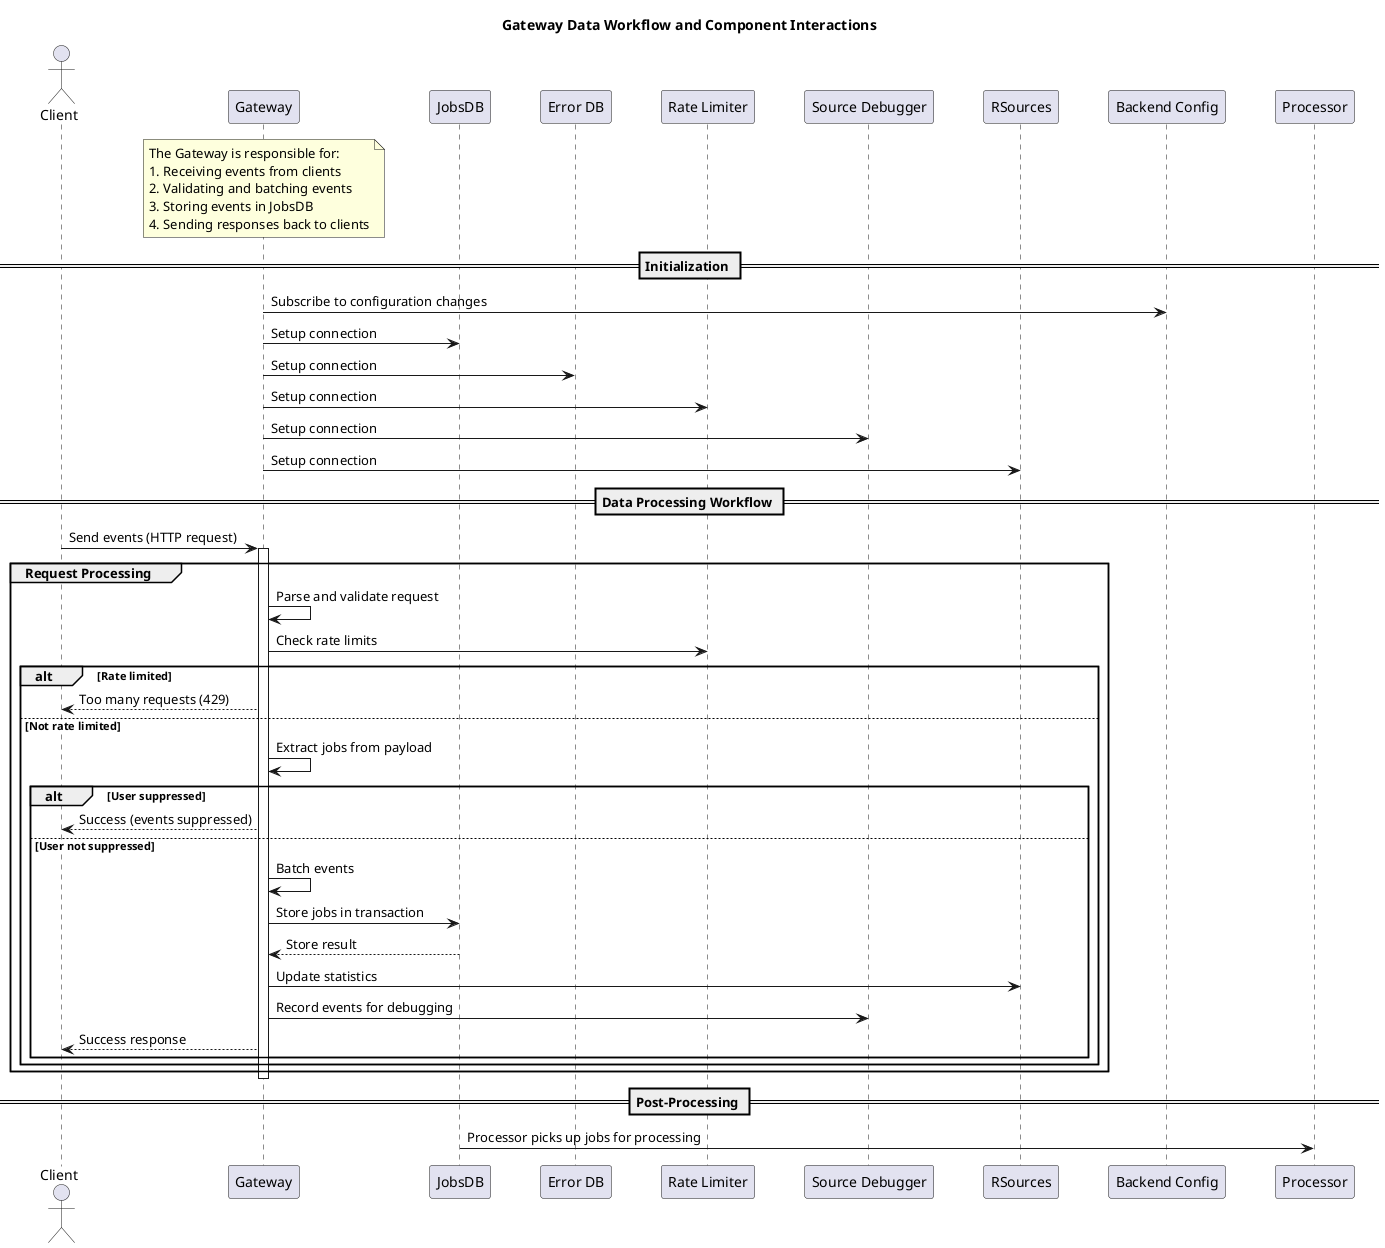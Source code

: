 @startuml Gateway Sequence Diagram

skinparam ParticipantPadding 20
skinparam BoxPadding 10

title Gateway Data Workflow and Component Interactions

actor Client
participant "Gateway" as gateway
participant "JobsDB" as jobsDB
participant "Error DB" as errDB
participant "Rate Limiter" as rateLimiter
participant "Source Debugger" as sourceDebugger
participant "RSources" as rsources
participant "Backend Config" as backendConfig
participant "Processor" as processor

note over gateway
  The Gateway is responsible for:
  1. Receiving events from clients
  2. Validating and batching events
  3. Storing events in JobsDB
  4. Sending responses back to clients
end note

== Initialization ==
gateway -> backendConfig: Subscribe to configuration changes
gateway -> jobsDB: Setup connection
gateway -> errDB: Setup connection
gateway -> rateLimiter: Setup connection
gateway -> sourceDebugger: Setup connection
gateway -> rsources: Setup connection

== Data Processing Workflow ==

Client -> gateway: Send events (HTTP request)
activate gateway

group Request Processing
    gateway -> gateway: Parse and validate request
    gateway -> rateLimiter: Check rate limits
    alt Rate limited
        gateway --> Client: Too many requests (429)
    else Not rate limited
        gateway -> gateway: Extract jobs from payload

        alt User suppressed
            gateway --> Client: Success (events suppressed)
        else User not suppressed
            gateway -> gateway: Batch events

            gateway -> jobsDB: Store jobs in transaction
            jobsDB --> gateway: Store result

            gateway -> rsources: Update statistics

            gateway -> sourceDebugger: Record events for debugging

            gateway --> Client: Success response
        end
    end
end

deactivate gateway

== Post-Processing ==
jobsDB -> processor: Processor picks up jobs for processing

@enduml
